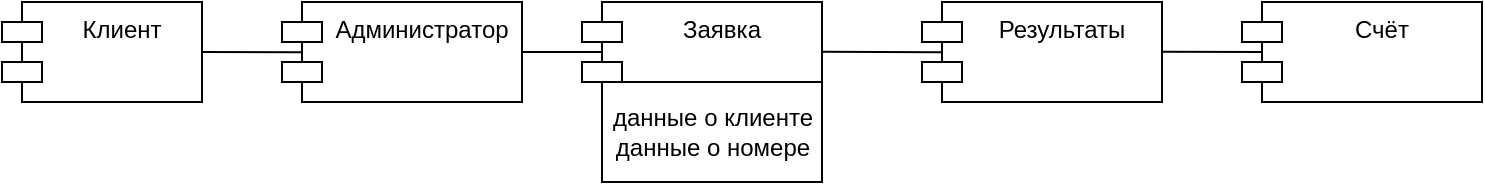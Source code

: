 <mxfile version="20.6.0" type="device"><diagram id="2_PNUcO5a36TTGAG_2Cf" name="Страница 1"><mxGraphModel dx="865" dy="408" grid="1" gridSize="10" guides="1" tooltips="1" connect="1" arrows="1" fold="1" page="1" pageScale="1" pageWidth="827" pageHeight="1169" math="0" shadow="0"><root><mxCell id="0"/><mxCell id="1" parent="0"/><mxCell id="PSYbYJzWZzinqMMRn3HF-1" value="Клиент" style="shape=module;align=left;spacingLeft=20;align=center;verticalAlign=top;" vertex="1" parent="1"><mxGeometry x="50" y="140" width="100" height="50" as="geometry"/></mxCell><mxCell id="PSYbYJzWZzinqMMRn3HF-2" value="Администратор" style="shape=module;align=left;spacingLeft=20;align=center;verticalAlign=top;" vertex="1" parent="1"><mxGeometry x="190" y="140" width="120" height="50" as="geometry"/></mxCell><mxCell id="PSYbYJzWZzinqMMRn3HF-3" value="Заявка" style="shape=module;align=left;spacingLeft=20;align=center;verticalAlign=top;movable=1;resizable=1;rotatable=1;deletable=1;editable=1;connectable=1;" vertex="1" parent="1"><mxGeometry x="340" y="140" width="120" height="50" as="geometry"/></mxCell><mxCell id="PSYbYJzWZzinqMMRn3HF-4" value="данные о клиенте&lt;br&gt;данные о номере" style="html=1;movable=1;resizable=1;rotatable=1;deletable=1;editable=1;connectable=1;" vertex="1" parent="1"><mxGeometry x="350" y="180" width="110" height="50" as="geometry"/></mxCell><mxCell id="PSYbYJzWZzinqMMRn3HF-5" value="Результаты" style="shape=module;align=left;spacingLeft=20;align=center;verticalAlign=top;" vertex="1" parent="1"><mxGeometry x="510" y="140" width="120" height="50" as="geometry"/></mxCell><mxCell id="PSYbYJzWZzinqMMRn3HF-6" value="Счёт" style="shape=module;align=left;spacingLeft=20;align=center;verticalAlign=top;" vertex="1" parent="1"><mxGeometry x="670" y="140" width="120" height="50" as="geometry"/></mxCell><mxCell id="PSYbYJzWZzinqMMRn3HF-8" value="" style="endArrow=none;html=1;rounded=0;exitX=1;exitY=0.5;exitDx=0;exitDy=0;entryX=0.082;entryY=0.503;entryDx=0;entryDy=0;entryPerimeter=0;" edge="1" parent="1" source="PSYbYJzWZzinqMMRn3HF-1" target="PSYbYJzWZzinqMMRn3HF-2"><mxGeometry width="50" height="50" relative="1" as="geometry"><mxPoint x="140" y="440" as="sourcePoint"/><mxPoint x="190" y="200" as="targetPoint"/></mxGeometry></mxCell><mxCell id="PSYbYJzWZzinqMMRn3HF-9" value="" style="endArrow=none;html=1;rounded=0;entryX=0.082;entryY=0.503;entryDx=0;entryDy=0;entryPerimeter=0;" edge="1" parent="1"><mxGeometry width="50" height="50" relative="1" as="geometry"><mxPoint x="310" y="165" as="sourcePoint"/><mxPoint x="350" y="164.98" as="targetPoint"/></mxGeometry></mxCell><mxCell id="PSYbYJzWZzinqMMRn3HF-10" value="" style="endArrow=none;html=1;rounded=0;exitX=1;exitY=0.5;exitDx=0;exitDy=0;entryX=0.08;entryY=0.503;entryDx=0;entryDy=0;entryPerimeter=0;" edge="1" parent="1" target="PSYbYJzWZzinqMMRn3HF-5"><mxGeometry width="50" height="50" relative="1" as="geometry"><mxPoint x="460.16" y="164.83" as="sourcePoint"/><mxPoint x="510.0" y="164.98" as="targetPoint"/></mxGeometry></mxCell><mxCell id="PSYbYJzWZzinqMMRn3HF-11" value="" style="endArrow=none;html=1;rounded=0;exitX=1;exitY=0.5;exitDx=0;exitDy=0;entryX=0.082;entryY=0.503;entryDx=0;entryDy=0;entryPerimeter=0;" edge="1" parent="1"><mxGeometry width="50" height="50" relative="1" as="geometry"><mxPoint x="630" y="164.83" as="sourcePoint"/><mxPoint x="679.84" y="164.98" as="targetPoint"/></mxGeometry></mxCell></root></mxGraphModel></diagram></mxfile>